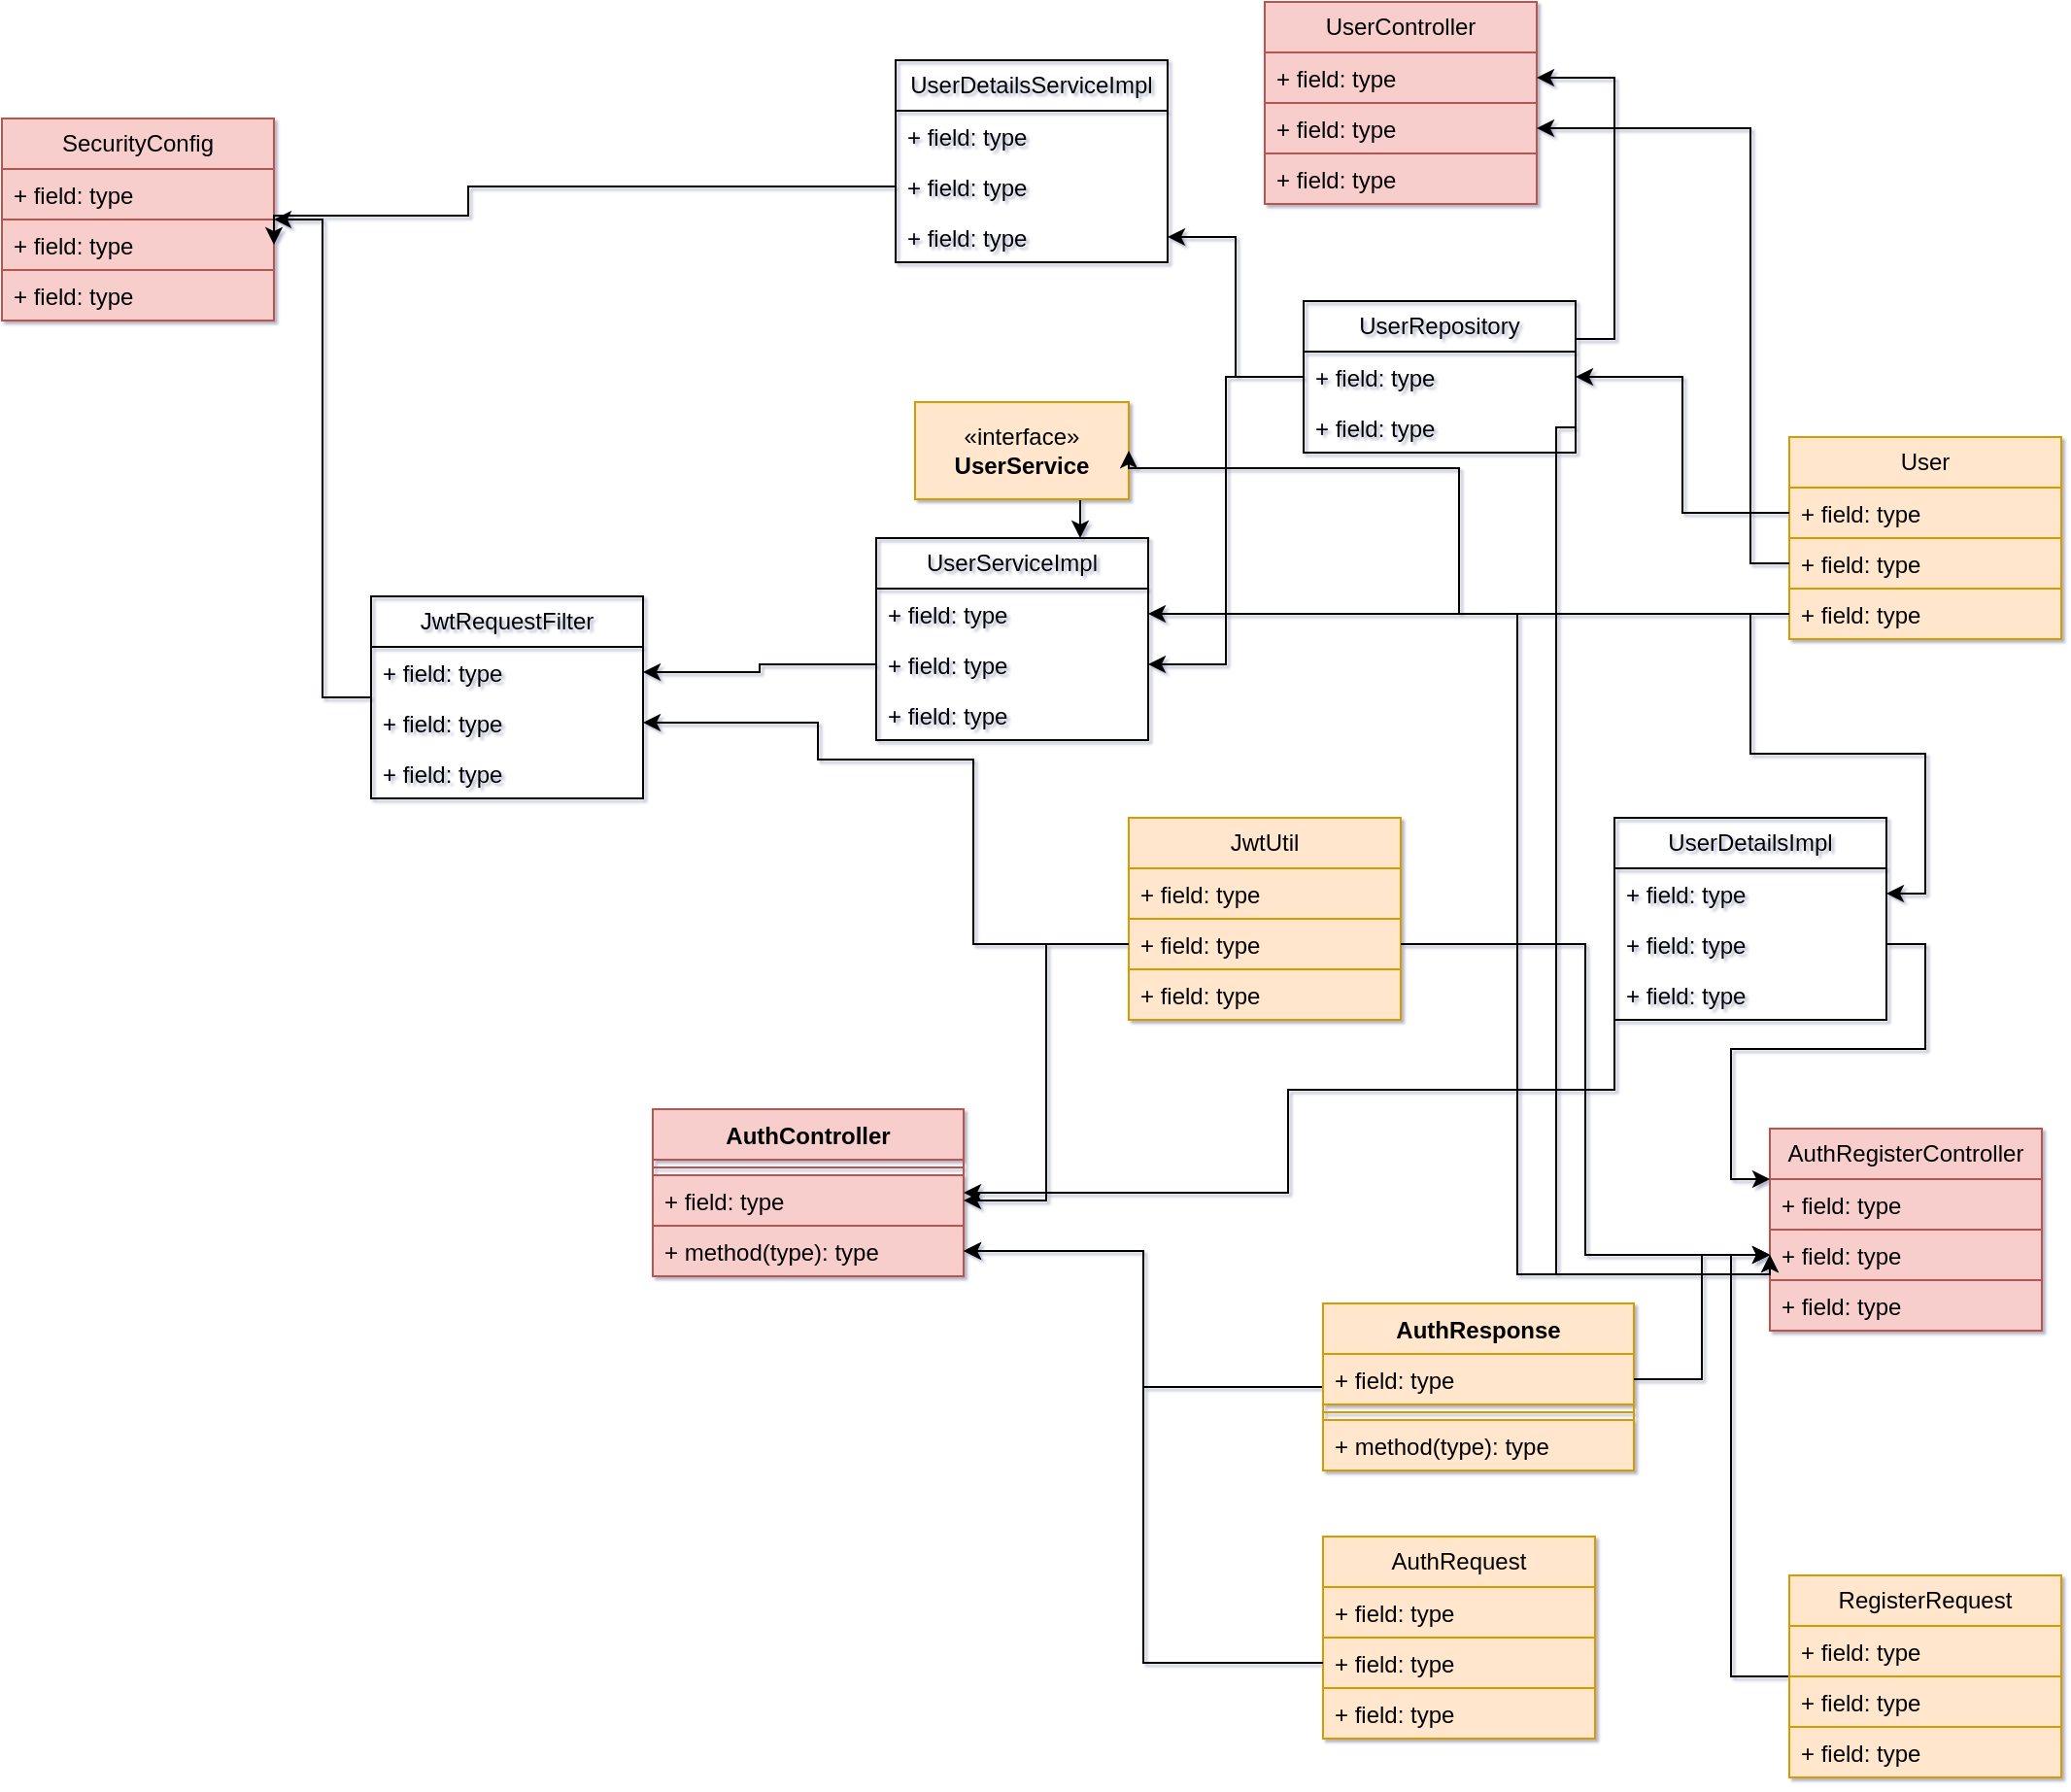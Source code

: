 <mxfile version="27.0.6">
  <diagram name="Página-1" id="gnQo8Tf9oA5QqZKX7aA6">
    <mxGraphModel dx="1042" dy="561" grid="1" gridSize="10" guides="1" tooltips="1" connect="1" arrows="1" fold="1" page="1" pageScale="1" pageWidth="1169" pageHeight="827" background="none" math="0" shadow="1">
      <root>
        <mxCell id="0" />
        <mxCell id="1" parent="0" />
        <mxCell id="LLa0DtGKEp2jdw4a15Qn-7" value="AuthController" style="swimlane;fontStyle=1;align=center;verticalAlign=top;childLayout=stackLayout;horizontal=1;startSize=26;horizontalStack=0;resizeParent=1;resizeParentMax=0;resizeLast=0;collapsible=1;marginBottom=0;whiteSpace=wrap;html=1;fillColor=#f8cecc;strokeColor=#b85450;" parent="1" vertex="1">
          <mxGeometry x="425" y="600" width="160" height="86" as="geometry" />
        </mxCell>
        <mxCell id="LLa0DtGKEp2jdw4a15Qn-9" value="" style="line;strokeWidth=1;fillColor=#f8cecc;align=left;verticalAlign=middle;spacingTop=-1;spacingLeft=3;spacingRight=3;rotatable=0;labelPosition=right;points=[];portConstraint=eastwest;strokeColor=#b85450;" parent="LLa0DtGKEp2jdw4a15Qn-7" vertex="1">
          <mxGeometry y="26" width="160" height="8" as="geometry" />
        </mxCell>
        <mxCell id="LLa0DtGKEp2jdw4a15Qn-8" value="+ field: type" style="text;strokeColor=#b85450;fillColor=#f8cecc;align=left;verticalAlign=top;spacingLeft=4;spacingRight=4;overflow=hidden;rotatable=0;points=[[0,0.5],[1,0.5]];portConstraint=eastwest;whiteSpace=wrap;html=1;" parent="LLa0DtGKEp2jdw4a15Qn-7" vertex="1">
          <mxGeometry y="34" width="160" height="26" as="geometry" />
        </mxCell>
        <mxCell id="LLa0DtGKEp2jdw4a15Qn-10" value="+ method(type): type" style="text;strokeColor=#b85450;fillColor=#f8cecc;align=left;verticalAlign=top;spacingLeft=4;spacingRight=4;overflow=hidden;rotatable=0;points=[[0,0.5],[1,0.5]];portConstraint=eastwest;whiteSpace=wrap;html=1;" parent="LLa0DtGKEp2jdw4a15Qn-7" vertex="1">
          <mxGeometry y="60" width="160" height="26" as="geometry" />
        </mxCell>
        <mxCell id="LLa0DtGKEp2jdw4a15Qn-11" value="SecurityConfig" style="swimlane;fontStyle=0;childLayout=stackLayout;horizontal=1;startSize=26;fillColor=#f8cecc;horizontalStack=0;resizeParent=1;resizeParentMax=0;resizeLast=0;collapsible=1;marginBottom=0;whiteSpace=wrap;html=1;strokeColor=#b85450;" parent="1" vertex="1">
          <mxGeometry x="90" y="90" width="140" height="104" as="geometry" />
        </mxCell>
        <mxCell id="LLa0DtGKEp2jdw4a15Qn-12" value="+ field: type" style="text;strokeColor=#b85450;fillColor=#f8cecc;align=left;verticalAlign=top;spacingLeft=4;spacingRight=4;overflow=hidden;rotatable=0;points=[[0,0.5],[1,0.5]];portConstraint=eastwest;whiteSpace=wrap;html=1;" parent="LLa0DtGKEp2jdw4a15Qn-11" vertex="1">
          <mxGeometry y="26" width="140" height="26" as="geometry" />
        </mxCell>
        <mxCell id="LLa0DtGKEp2jdw4a15Qn-13" value="+ field: type" style="text;strokeColor=#b85450;fillColor=#f8cecc;align=left;verticalAlign=top;spacingLeft=4;spacingRight=4;overflow=hidden;rotatable=0;points=[[0,0.5],[1,0.5]];portConstraint=eastwest;whiteSpace=wrap;html=1;" parent="LLa0DtGKEp2jdw4a15Qn-11" vertex="1">
          <mxGeometry y="52" width="140" height="26" as="geometry" />
        </mxCell>
        <mxCell id="LLa0DtGKEp2jdw4a15Qn-14" value="+ field: type" style="text;strokeColor=#b85450;fillColor=#f8cecc;align=left;verticalAlign=top;spacingLeft=4;spacingRight=4;overflow=hidden;rotatable=0;points=[[0,0.5],[1,0.5]];portConstraint=eastwest;whiteSpace=wrap;html=1;" parent="LLa0DtGKEp2jdw4a15Qn-11" vertex="1">
          <mxGeometry y="78" width="140" height="26" as="geometry" />
        </mxCell>
        <mxCell id="LLa0DtGKEp2jdw4a15Qn-15" value="UserController" style="swimlane;fontStyle=0;childLayout=stackLayout;horizontal=1;startSize=26;fillColor=#f8cecc;horizontalStack=0;resizeParent=1;resizeParentMax=0;resizeLast=0;collapsible=1;marginBottom=0;whiteSpace=wrap;html=1;strokeColor=#b85450;" parent="1" vertex="1">
          <mxGeometry x="740" y="30" width="140" height="104" as="geometry" />
        </mxCell>
        <mxCell id="LLa0DtGKEp2jdw4a15Qn-16" value="+ field: type" style="text;strokeColor=#b85450;fillColor=#f8cecc;align=left;verticalAlign=top;spacingLeft=4;spacingRight=4;overflow=hidden;rotatable=0;points=[[0,0.5],[1,0.5]];portConstraint=eastwest;whiteSpace=wrap;html=1;" parent="LLa0DtGKEp2jdw4a15Qn-15" vertex="1">
          <mxGeometry y="26" width="140" height="26" as="geometry" />
        </mxCell>
        <mxCell id="LLa0DtGKEp2jdw4a15Qn-17" value="+ field: type" style="text;strokeColor=#b85450;fillColor=#f8cecc;align=left;verticalAlign=top;spacingLeft=4;spacingRight=4;overflow=hidden;rotatable=0;points=[[0,0.5],[1,0.5]];portConstraint=eastwest;whiteSpace=wrap;html=1;" parent="LLa0DtGKEp2jdw4a15Qn-15" vertex="1">
          <mxGeometry y="52" width="140" height="26" as="geometry" />
        </mxCell>
        <mxCell id="LLa0DtGKEp2jdw4a15Qn-18" value="+ field: type" style="text;strokeColor=#b85450;fillColor=#f8cecc;align=left;verticalAlign=top;spacingLeft=4;spacingRight=4;overflow=hidden;rotatable=0;points=[[0,0.5],[1,0.5]];portConstraint=eastwest;whiteSpace=wrap;html=1;" parent="LLa0DtGKEp2jdw4a15Qn-15" vertex="1">
          <mxGeometry y="78" width="140" height="26" as="geometry" />
        </mxCell>
        <mxCell id="LLa0DtGKEp2jdw4a15Qn-19" value="User" style="swimlane;fontStyle=0;childLayout=stackLayout;horizontal=1;startSize=26;fillColor=#ffe6cc;horizontalStack=0;resizeParent=1;resizeParentMax=0;resizeLast=0;collapsible=1;marginBottom=0;whiteSpace=wrap;html=1;strokeColor=#d79b00;" parent="1" vertex="1">
          <mxGeometry x="1010" y="254" width="140" height="104" as="geometry" />
        </mxCell>
        <mxCell id="LLa0DtGKEp2jdw4a15Qn-20" value="+ field: type" style="text;strokeColor=#d79b00;fillColor=#ffe6cc;align=left;verticalAlign=top;spacingLeft=4;spacingRight=4;overflow=hidden;rotatable=0;points=[[0,0.5],[1,0.5]];portConstraint=eastwest;whiteSpace=wrap;html=1;" parent="LLa0DtGKEp2jdw4a15Qn-19" vertex="1">
          <mxGeometry y="26" width="140" height="26" as="geometry" />
        </mxCell>
        <mxCell id="LLa0DtGKEp2jdw4a15Qn-21" value="+ field: type" style="text;strokeColor=#d79b00;fillColor=#ffe6cc;align=left;verticalAlign=top;spacingLeft=4;spacingRight=4;overflow=hidden;rotatable=0;points=[[0,0.5],[1,0.5]];portConstraint=eastwest;whiteSpace=wrap;html=1;" parent="LLa0DtGKEp2jdw4a15Qn-19" vertex="1">
          <mxGeometry y="52" width="140" height="26" as="geometry" />
        </mxCell>
        <mxCell id="LLa0DtGKEp2jdw4a15Qn-22" value="+ field: type" style="text;strokeColor=#d79b00;fillColor=#ffe6cc;align=left;verticalAlign=top;spacingLeft=4;spacingRight=4;overflow=hidden;rotatable=0;points=[[0,0.5],[1,0.5]];portConstraint=eastwest;whiteSpace=wrap;html=1;" parent="LLa0DtGKEp2jdw4a15Qn-19" vertex="1">
          <mxGeometry y="78" width="140" height="26" as="geometry" />
        </mxCell>
        <mxCell id="LLa0DtGKEp2jdw4a15Qn-23" value="UserRepository" style="swimlane;fontStyle=0;childLayout=stackLayout;horizontal=1;startSize=26;fillColor=none;horizontalStack=0;resizeParent=1;resizeParentMax=0;resizeLast=0;collapsible=1;marginBottom=0;whiteSpace=wrap;html=1;" parent="1" vertex="1">
          <mxGeometry x="760" y="184" width="140" height="78" as="geometry" />
        </mxCell>
        <mxCell id="LLa0DtGKEp2jdw4a15Qn-25" value="+ field: type" style="text;strokeColor=none;fillColor=none;align=left;verticalAlign=top;spacingLeft=4;spacingRight=4;overflow=hidden;rotatable=0;points=[[0,0.5],[1,0.5]];portConstraint=eastwest;whiteSpace=wrap;html=1;" parent="LLa0DtGKEp2jdw4a15Qn-23" vertex="1">
          <mxGeometry y="26" width="140" height="26" as="geometry" />
        </mxCell>
        <mxCell id="LLa0DtGKEp2jdw4a15Qn-26" value="+ field: type" style="text;strokeColor=none;fillColor=none;align=left;verticalAlign=top;spacingLeft=4;spacingRight=4;overflow=hidden;rotatable=0;points=[[0,0.5],[1,0.5]];portConstraint=eastwest;whiteSpace=wrap;html=1;" parent="LLa0DtGKEp2jdw4a15Qn-23" vertex="1">
          <mxGeometry y="52" width="140" height="26" as="geometry" />
        </mxCell>
        <mxCell id="LLa0DtGKEp2jdw4a15Qn-28" value="AuthRequest" style="swimlane;fontStyle=0;childLayout=stackLayout;horizontal=1;startSize=26;fillColor=#ffe6cc;horizontalStack=0;resizeParent=1;resizeParentMax=0;resizeLast=0;collapsible=1;marginBottom=0;whiteSpace=wrap;html=1;strokeColor=#d79b00;" parent="1" vertex="1">
          <mxGeometry x="770" y="820" width="140" height="104" as="geometry" />
        </mxCell>
        <mxCell id="LLa0DtGKEp2jdw4a15Qn-29" value="+ field: type" style="text;strokeColor=#d79b00;fillColor=#ffe6cc;align=left;verticalAlign=top;spacingLeft=4;spacingRight=4;overflow=hidden;rotatable=0;points=[[0,0.5],[1,0.5]];portConstraint=eastwest;whiteSpace=wrap;html=1;" parent="LLa0DtGKEp2jdw4a15Qn-28" vertex="1">
          <mxGeometry y="26" width="140" height="26" as="geometry" />
        </mxCell>
        <mxCell id="LLa0DtGKEp2jdw4a15Qn-30" value="+ field: type" style="text;strokeColor=#d79b00;fillColor=#ffe6cc;align=left;verticalAlign=top;spacingLeft=4;spacingRight=4;overflow=hidden;rotatable=0;points=[[0,0.5],[1,0.5]];portConstraint=eastwest;whiteSpace=wrap;html=1;" parent="LLa0DtGKEp2jdw4a15Qn-28" vertex="1">
          <mxGeometry y="52" width="140" height="26" as="geometry" />
        </mxCell>
        <mxCell id="LLa0DtGKEp2jdw4a15Qn-31" value="+ field: type" style="text;strokeColor=#d79b00;fillColor=#ffe6cc;align=left;verticalAlign=top;spacingLeft=4;spacingRight=4;overflow=hidden;rotatable=0;points=[[0,0.5],[1,0.5]];portConstraint=eastwest;whiteSpace=wrap;html=1;" parent="LLa0DtGKEp2jdw4a15Qn-28" vertex="1">
          <mxGeometry y="78" width="140" height="26" as="geometry" />
        </mxCell>
        <mxCell id="LLa0DtGKEp2jdw4a15Qn-124" style="edgeStyle=orthogonalEdgeStyle;rounded=0;orthogonalLoop=1;jettySize=auto;html=1;exitX=0;exitY=0.5;exitDx=0;exitDy=0;" parent="1" source="LLa0DtGKEp2jdw4a15Qn-32" target="LLa0DtGKEp2jdw4a15Qn-10" edge="1">
          <mxGeometry relative="1" as="geometry" />
        </mxCell>
        <mxCell id="LLa0DtGKEp2jdw4a15Qn-32" value="AuthResponse" style="swimlane;fontStyle=1;align=center;verticalAlign=top;childLayout=stackLayout;horizontal=1;startSize=26;horizontalStack=0;resizeParent=1;resizeParentMax=0;resizeLast=0;collapsible=1;marginBottom=0;whiteSpace=wrap;html=1;fillColor=#ffe6cc;strokeColor=#d79b00;" parent="1" vertex="1">
          <mxGeometry x="770" y="700" width="160" height="86" as="geometry" />
        </mxCell>
        <mxCell id="LLa0DtGKEp2jdw4a15Qn-33" value="+ field: type" style="text;strokeColor=#d79b00;fillColor=#ffe6cc;align=left;verticalAlign=top;spacingLeft=4;spacingRight=4;overflow=hidden;rotatable=0;points=[[0,0.5],[1,0.5]];portConstraint=eastwest;whiteSpace=wrap;html=1;" parent="LLa0DtGKEp2jdw4a15Qn-32" vertex="1">
          <mxGeometry y="26" width="160" height="26" as="geometry" />
        </mxCell>
        <mxCell id="LLa0DtGKEp2jdw4a15Qn-34" value="" style="line;strokeWidth=1;fillColor=#ffe6cc;align=left;verticalAlign=middle;spacingTop=-1;spacingLeft=3;spacingRight=3;rotatable=0;labelPosition=right;points=[];portConstraint=eastwest;strokeColor=#d79b00;" parent="LLa0DtGKEp2jdw4a15Qn-32" vertex="1">
          <mxGeometry y="52" width="160" height="8" as="geometry" />
        </mxCell>
        <mxCell id="LLa0DtGKEp2jdw4a15Qn-35" value="+ method(type): type" style="text;strokeColor=#d79b00;fillColor=#ffe6cc;align=left;verticalAlign=top;spacingLeft=4;spacingRight=4;overflow=hidden;rotatable=0;points=[[0,0.5],[1,0.5]];portConstraint=eastwest;whiteSpace=wrap;html=1;" parent="LLa0DtGKEp2jdw4a15Qn-32" vertex="1">
          <mxGeometry y="60" width="160" height="26" as="geometry" />
        </mxCell>
        <mxCell id="LLa0DtGKEp2jdw4a15Qn-133" style="edgeStyle=orthogonalEdgeStyle;rounded=0;orthogonalLoop=1;jettySize=auto;html=1;exitX=0;exitY=0.5;exitDx=0;exitDy=0;entryX=0;entryY=0.5;entryDx=0;entryDy=0;" parent="1" source="LLa0DtGKEp2jdw4a15Qn-36" target="LLa0DtGKEp2jdw4a15Qn-79" edge="1">
          <mxGeometry relative="1" as="geometry" />
        </mxCell>
        <mxCell id="LLa0DtGKEp2jdw4a15Qn-36" value="RegisterRequest" style="swimlane;fontStyle=0;childLayout=stackLayout;horizontal=1;startSize=26;fillColor=#ffe6cc;horizontalStack=0;resizeParent=1;resizeParentMax=0;resizeLast=0;collapsible=1;marginBottom=0;whiteSpace=wrap;html=1;strokeColor=#d79b00;" parent="1" vertex="1">
          <mxGeometry x="1010" y="840" width="140" height="104" as="geometry" />
        </mxCell>
        <mxCell id="LLa0DtGKEp2jdw4a15Qn-37" value="+ field: type" style="text;strokeColor=#d79b00;fillColor=#ffe6cc;align=left;verticalAlign=top;spacingLeft=4;spacingRight=4;overflow=hidden;rotatable=0;points=[[0,0.5],[1,0.5]];portConstraint=eastwest;whiteSpace=wrap;html=1;" parent="LLa0DtGKEp2jdw4a15Qn-36" vertex="1">
          <mxGeometry y="26" width="140" height="26" as="geometry" />
        </mxCell>
        <mxCell id="LLa0DtGKEp2jdw4a15Qn-38" value="+ field: type" style="text;strokeColor=#d79b00;fillColor=#ffe6cc;align=left;verticalAlign=top;spacingLeft=4;spacingRight=4;overflow=hidden;rotatable=0;points=[[0,0.5],[1,0.5]];portConstraint=eastwest;whiteSpace=wrap;html=1;" parent="LLa0DtGKEp2jdw4a15Qn-36" vertex="1">
          <mxGeometry y="52" width="140" height="26" as="geometry" />
        </mxCell>
        <mxCell id="LLa0DtGKEp2jdw4a15Qn-39" value="+ field: type" style="text;strokeColor=#d79b00;fillColor=#ffe6cc;align=left;verticalAlign=top;spacingLeft=4;spacingRight=4;overflow=hidden;rotatable=0;points=[[0,0.5],[1,0.5]];portConstraint=eastwest;whiteSpace=wrap;html=1;" parent="LLa0DtGKEp2jdw4a15Qn-36" vertex="1">
          <mxGeometry y="78" width="140" height="26" as="geometry" />
        </mxCell>
        <mxCell id="LLa0DtGKEp2jdw4a15Qn-47" value="UserDetailsServiceImpl" style="swimlane;fontStyle=0;childLayout=stackLayout;horizontal=1;startSize=26;fillColor=none;horizontalStack=0;resizeParent=1;resizeParentMax=0;resizeLast=0;collapsible=1;marginBottom=0;whiteSpace=wrap;html=1;" parent="1" vertex="1">
          <mxGeometry x="550" y="60" width="140" height="104" as="geometry" />
        </mxCell>
        <mxCell id="LLa0DtGKEp2jdw4a15Qn-48" value="+ field: type" style="text;strokeColor=none;fillColor=none;align=left;verticalAlign=top;spacingLeft=4;spacingRight=4;overflow=hidden;rotatable=0;points=[[0,0.5],[1,0.5]];portConstraint=eastwest;whiteSpace=wrap;html=1;" parent="LLa0DtGKEp2jdw4a15Qn-47" vertex="1">
          <mxGeometry y="26" width="140" height="26" as="geometry" />
        </mxCell>
        <mxCell id="LLa0DtGKEp2jdw4a15Qn-49" value="+ field: type" style="text;strokeColor=none;fillColor=none;align=left;verticalAlign=top;spacingLeft=4;spacingRight=4;overflow=hidden;rotatable=0;points=[[0,0.5],[1,0.5]];portConstraint=eastwest;whiteSpace=wrap;html=1;" parent="LLa0DtGKEp2jdw4a15Qn-47" vertex="1">
          <mxGeometry y="52" width="140" height="26" as="geometry" />
        </mxCell>
        <mxCell id="LLa0DtGKEp2jdw4a15Qn-50" value="+ field: type" style="text;strokeColor=none;fillColor=none;align=left;verticalAlign=top;spacingLeft=4;spacingRight=4;overflow=hidden;rotatable=0;points=[[0,0.5],[1,0.5]];portConstraint=eastwest;whiteSpace=wrap;html=1;" parent="LLa0DtGKEp2jdw4a15Qn-47" vertex="1">
          <mxGeometry y="78" width="140" height="26" as="geometry" />
        </mxCell>
        <mxCell id="LLa0DtGKEp2jdw4a15Qn-66" style="edgeStyle=orthogonalEdgeStyle;rounded=0;orthogonalLoop=1;jettySize=auto;html=1;exitX=0.75;exitY=1;exitDx=0;exitDy=0;entryX=0.75;entryY=0;entryDx=0;entryDy=0;" parent="1" source="LLa0DtGKEp2jdw4a15Qn-60" target="LLa0DtGKEp2jdw4a15Qn-61" edge="1">
          <mxGeometry relative="1" as="geometry" />
        </mxCell>
        <mxCell id="LLa0DtGKEp2jdw4a15Qn-60" value="«interface»&lt;br&gt;&lt;b&gt;UserService&lt;/b&gt;" style="html=1;whiteSpace=wrap;fillColor=#ffe6cc;strokeColor=#d79b00;" parent="1" vertex="1">
          <mxGeometry x="560" y="236" width="110" height="50" as="geometry" />
        </mxCell>
        <mxCell id="LLa0DtGKEp2jdw4a15Qn-61" value="UserServiceImpl" style="swimlane;fontStyle=0;childLayout=stackLayout;horizontal=1;startSize=26;fillColor=none;horizontalStack=0;resizeParent=1;resizeParentMax=0;resizeLast=0;collapsible=1;marginBottom=0;whiteSpace=wrap;html=1;" parent="1" vertex="1">
          <mxGeometry x="540" y="306" width="140" height="104" as="geometry" />
        </mxCell>
        <mxCell id="LLa0DtGKEp2jdw4a15Qn-62" value="+ field: type" style="text;strokeColor=none;fillColor=none;align=left;verticalAlign=top;spacingLeft=4;spacingRight=4;overflow=hidden;rotatable=0;points=[[0,0.5],[1,0.5]];portConstraint=eastwest;whiteSpace=wrap;html=1;" parent="LLa0DtGKEp2jdw4a15Qn-61" vertex="1">
          <mxGeometry y="26" width="140" height="26" as="geometry" />
        </mxCell>
        <mxCell id="LLa0DtGKEp2jdw4a15Qn-63" value="+ field: type" style="text;strokeColor=none;fillColor=none;align=left;verticalAlign=top;spacingLeft=4;spacingRight=4;overflow=hidden;rotatable=0;points=[[0,0.5],[1,0.5]];portConstraint=eastwest;whiteSpace=wrap;html=1;" parent="LLa0DtGKEp2jdw4a15Qn-61" vertex="1">
          <mxGeometry y="52" width="140" height="26" as="geometry" />
        </mxCell>
        <mxCell id="LLa0DtGKEp2jdw4a15Qn-64" value="+ field: type" style="text;strokeColor=none;fillColor=none;align=left;verticalAlign=top;spacingLeft=4;spacingRight=4;overflow=hidden;rotatable=0;points=[[0,0.5],[1,0.5]];portConstraint=eastwest;whiteSpace=wrap;html=1;" parent="LLa0DtGKEp2jdw4a15Qn-61" vertex="1">
          <mxGeometry y="78" width="140" height="26" as="geometry" />
        </mxCell>
        <mxCell id="LLa0DtGKEp2jdw4a15Qn-72" value="JwtUtil" style="swimlane;fontStyle=0;childLayout=stackLayout;horizontal=1;startSize=26;fillColor=#ffe6cc;horizontalStack=0;resizeParent=1;resizeParentMax=0;resizeLast=0;collapsible=1;marginBottom=0;whiteSpace=wrap;html=1;strokeColor=#d79b00;" parent="1" vertex="1">
          <mxGeometry x="670" y="450" width="140" height="104" as="geometry" />
        </mxCell>
        <mxCell id="LLa0DtGKEp2jdw4a15Qn-73" value="+ field: type" style="text;strokeColor=#d79b00;fillColor=#ffe6cc;align=left;verticalAlign=top;spacingLeft=4;spacingRight=4;overflow=hidden;rotatable=0;points=[[0,0.5],[1,0.5]];portConstraint=eastwest;whiteSpace=wrap;html=1;" parent="LLa0DtGKEp2jdw4a15Qn-72" vertex="1">
          <mxGeometry y="26" width="140" height="26" as="geometry" />
        </mxCell>
        <mxCell id="LLa0DtGKEp2jdw4a15Qn-74" value="+ field: type" style="text;strokeColor=#d79b00;fillColor=#ffe6cc;align=left;verticalAlign=top;spacingLeft=4;spacingRight=4;overflow=hidden;rotatable=0;points=[[0,0.5],[1,0.5]];portConstraint=eastwest;whiteSpace=wrap;html=1;" parent="LLa0DtGKEp2jdw4a15Qn-72" vertex="1">
          <mxGeometry y="52" width="140" height="26" as="geometry" />
        </mxCell>
        <mxCell id="LLa0DtGKEp2jdw4a15Qn-75" value="+ field: type" style="text;strokeColor=#d79b00;fillColor=#ffe6cc;align=left;verticalAlign=top;spacingLeft=4;spacingRight=4;overflow=hidden;rotatable=0;points=[[0,0.5],[1,0.5]];portConstraint=eastwest;whiteSpace=wrap;html=1;" parent="LLa0DtGKEp2jdw4a15Qn-72" vertex="1">
          <mxGeometry y="78" width="140" height="26" as="geometry" />
        </mxCell>
        <mxCell id="LLa0DtGKEp2jdw4a15Qn-77" value="AuthRegisterController" style="swimlane;fontStyle=0;childLayout=stackLayout;horizontal=1;startSize=26;fillColor=#f8cecc;horizontalStack=0;resizeParent=1;resizeParentMax=0;resizeLast=0;collapsible=1;marginBottom=0;whiteSpace=wrap;html=1;strokeColor=#b85450;" parent="1" vertex="1">
          <mxGeometry x="1000" y="610" width="140" height="104" as="geometry" />
        </mxCell>
        <mxCell id="LLa0DtGKEp2jdw4a15Qn-78" value="+ field: type" style="text;strokeColor=#b85450;fillColor=#f8cecc;align=left;verticalAlign=top;spacingLeft=4;spacingRight=4;overflow=hidden;rotatable=0;points=[[0,0.5],[1,0.5]];portConstraint=eastwest;whiteSpace=wrap;html=1;" parent="LLa0DtGKEp2jdw4a15Qn-77" vertex="1">
          <mxGeometry y="26" width="140" height="26" as="geometry" />
        </mxCell>
        <mxCell id="LLa0DtGKEp2jdw4a15Qn-79" value="+ field: type" style="text;strokeColor=#b85450;fillColor=#f8cecc;align=left;verticalAlign=top;spacingLeft=4;spacingRight=4;overflow=hidden;rotatable=0;points=[[0,0.5],[1,0.5]];portConstraint=eastwest;whiteSpace=wrap;html=1;" parent="LLa0DtGKEp2jdw4a15Qn-77" vertex="1">
          <mxGeometry y="52" width="140" height="26" as="geometry" />
        </mxCell>
        <mxCell id="LLa0DtGKEp2jdw4a15Qn-80" value="+ field: type" style="text;strokeColor=#b85450;fillColor=#f8cecc;align=left;verticalAlign=top;spacingLeft=4;spacingRight=4;overflow=hidden;rotatable=0;points=[[0,0.5],[1,0.5]];portConstraint=eastwest;whiteSpace=wrap;html=1;" parent="LLa0DtGKEp2jdw4a15Qn-77" vertex="1">
          <mxGeometry y="78" width="140" height="26" as="geometry" />
        </mxCell>
        <mxCell id="LLa0DtGKEp2jdw4a15Qn-134" style="edgeStyle=orthogonalEdgeStyle;rounded=0;orthogonalLoop=1;jettySize=auto;html=1;exitX=0;exitY=0.5;exitDx=0;exitDy=0;entryX=1;entryY=0.5;entryDx=0;entryDy=0;" parent="1" source="LLa0DtGKEp2jdw4a15Qn-93" target="LLa0DtGKEp2jdw4a15Qn-11" edge="1">
          <mxGeometry relative="1" as="geometry" />
        </mxCell>
        <mxCell id="LLa0DtGKEp2jdw4a15Qn-93" value="JwtRequestFilter" style="swimlane;fontStyle=0;childLayout=stackLayout;horizontal=1;startSize=26;fillColor=none;horizontalStack=0;resizeParent=1;resizeParentMax=0;resizeLast=0;collapsible=1;marginBottom=0;whiteSpace=wrap;html=1;" parent="1" vertex="1">
          <mxGeometry x="280" y="336" width="140" height="104" as="geometry" />
        </mxCell>
        <mxCell id="LLa0DtGKEp2jdw4a15Qn-94" value="+ field: type" style="text;strokeColor=none;fillColor=none;align=left;verticalAlign=top;spacingLeft=4;spacingRight=4;overflow=hidden;rotatable=0;points=[[0,0.5],[1,0.5]];portConstraint=eastwest;whiteSpace=wrap;html=1;" parent="LLa0DtGKEp2jdw4a15Qn-93" vertex="1">
          <mxGeometry y="26" width="140" height="26" as="geometry" />
        </mxCell>
        <mxCell id="LLa0DtGKEp2jdw4a15Qn-95" value="+ field: type" style="text;strokeColor=none;fillColor=none;align=left;verticalAlign=top;spacingLeft=4;spacingRight=4;overflow=hidden;rotatable=0;points=[[0,0.5],[1,0.5]];portConstraint=eastwest;whiteSpace=wrap;html=1;" parent="LLa0DtGKEp2jdw4a15Qn-93" vertex="1">
          <mxGeometry y="52" width="140" height="26" as="geometry" />
        </mxCell>
        <mxCell id="LLa0DtGKEp2jdw4a15Qn-96" value="+ field: type" style="text;strokeColor=none;fillColor=none;align=left;verticalAlign=top;spacingLeft=4;spacingRight=4;overflow=hidden;rotatable=0;points=[[0,0.5],[1,0.5]];portConstraint=eastwest;whiteSpace=wrap;html=1;" parent="LLa0DtGKEp2jdw4a15Qn-93" vertex="1">
          <mxGeometry y="78" width="140" height="26" as="geometry" />
        </mxCell>
        <mxCell id="LLa0DtGKEp2jdw4a15Qn-122" style="edgeStyle=orthogonalEdgeStyle;rounded=0;orthogonalLoop=1;jettySize=auto;html=1;exitX=0;exitY=0.5;exitDx=0;exitDy=0;entryX=1;entryY=0.5;entryDx=0;entryDy=0;" parent="1" source="LLa0DtGKEp2jdw4a15Qn-42" target="LLa0DtGKEp2jdw4a15Qn-7" edge="1">
          <mxGeometry relative="1" as="geometry">
            <Array as="points">
              <mxPoint x="920" y="590" />
              <mxPoint x="752" y="590" />
              <mxPoint x="752" y="643" />
            </Array>
          </mxGeometry>
        </mxCell>
        <mxCell id="LLa0DtGKEp2jdw4a15Qn-42" value="UserDetailsImpl" style="swimlane;fontStyle=0;childLayout=stackLayout;horizontal=1;startSize=26;fillColor=none;horizontalStack=0;resizeParent=1;resizeParentMax=0;resizeLast=0;collapsible=1;marginBottom=0;whiteSpace=wrap;html=1;" parent="1" vertex="1">
          <mxGeometry x="920" y="450" width="140" height="104" as="geometry" />
        </mxCell>
        <mxCell id="LLa0DtGKEp2jdw4a15Qn-43" value="+ field: type" style="text;strokeColor=none;fillColor=none;align=left;verticalAlign=top;spacingLeft=4;spacingRight=4;overflow=hidden;rotatable=0;points=[[0,0.5],[1,0.5]];portConstraint=eastwest;whiteSpace=wrap;html=1;" parent="LLa0DtGKEp2jdw4a15Qn-42" vertex="1">
          <mxGeometry y="26" width="140" height="26" as="geometry" />
        </mxCell>
        <mxCell id="LLa0DtGKEp2jdw4a15Qn-44" value="+ field: type" style="text;strokeColor=none;fillColor=none;align=left;verticalAlign=top;spacingLeft=4;spacingRight=4;overflow=hidden;rotatable=0;points=[[0,0.5],[1,0.5]];portConstraint=eastwest;whiteSpace=wrap;html=1;" parent="LLa0DtGKEp2jdw4a15Qn-42" vertex="1">
          <mxGeometry y="52" width="140" height="26" as="geometry" />
        </mxCell>
        <mxCell id="LLa0DtGKEp2jdw4a15Qn-45" value="+ field: type" style="text;strokeColor=none;fillColor=none;align=left;verticalAlign=top;spacingLeft=4;spacingRight=4;overflow=hidden;rotatable=0;points=[[0,0.5],[1,0.5]];portConstraint=eastwest;whiteSpace=wrap;html=1;" parent="LLa0DtGKEp2jdw4a15Qn-42" vertex="1">
          <mxGeometry y="78" width="140" height="26" as="geometry" />
        </mxCell>
        <mxCell id="LLa0DtGKEp2jdw4a15Qn-108" style="edgeStyle=orthogonalEdgeStyle;rounded=0;orthogonalLoop=1;jettySize=auto;html=1;exitX=0;exitY=0.5;exitDx=0;exitDy=0;entryX=1;entryY=0.5;entryDx=0;entryDy=0;" parent="1" source="LLa0DtGKEp2jdw4a15Qn-20" target="LLa0DtGKEp2jdw4a15Qn-25" edge="1">
          <mxGeometry relative="1" as="geometry" />
        </mxCell>
        <mxCell id="LLa0DtGKEp2jdw4a15Qn-109" style="edgeStyle=orthogonalEdgeStyle;rounded=0;orthogonalLoop=1;jettySize=auto;html=1;exitX=0;exitY=0.5;exitDx=0;exitDy=0;entryX=1;entryY=0.5;entryDx=0;entryDy=0;" parent="1" source="LLa0DtGKEp2jdw4a15Qn-21" target="LLa0DtGKEp2jdw4a15Qn-17" edge="1">
          <mxGeometry relative="1" as="geometry">
            <Array as="points">
              <mxPoint x="990" y="319" />
              <mxPoint x="990" y="95" />
            </Array>
          </mxGeometry>
        </mxCell>
        <mxCell id="LLa0DtGKEp2jdw4a15Qn-112" style="edgeStyle=orthogonalEdgeStyle;rounded=0;orthogonalLoop=1;jettySize=auto;html=1;exitX=1;exitY=0.25;exitDx=0;exitDy=0;entryX=1;entryY=0.5;entryDx=0;entryDy=0;" parent="1" source="LLa0DtGKEp2jdw4a15Qn-23" target="LLa0DtGKEp2jdw4a15Qn-16" edge="1">
          <mxGeometry relative="1" as="geometry" />
        </mxCell>
        <mxCell id="LLa0DtGKEp2jdw4a15Qn-113" style="edgeStyle=orthogonalEdgeStyle;rounded=0;orthogonalLoop=1;jettySize=auto;html=1;exitX=0;exitY=0.5;exitDx=0;exitDy=0;entryX=1;entryY=0.5;entryDx=0;entryDy=0;" parent="1" source="LLa0DtGKEp2jdw4a15Qn-22" target="LLa0DtGKEp2jdw4a15Qn-60" edge="1">
          <mxGeometry relative="1" as="geometry">
            <Array as="points">
              <mxPoint x="840" y="345" />
              <mxPoint x="840" y="270" />
              <mxPoint x="670" y="270" />
            </Array>
          </mxGeometry>
        </mxCell>
        <mxCell id="LLa0DtGKEp2jdw4a15Qn-114" style="edgeStyle=orthogonalEdgeStyle;rounded=0;orthogonalLoop=1;jettySize=auto;html=1;exitX=0;exitY=0.5;exitDx=0;exitDy=0;entryX=1;entryY=0.5;entryDx=0;entryDy=0;" parent="1" source="LLa0DtGKEp2jdw4a15Qn-22" target="LLa0DtGKEp2jdw4a15Qn-62" edge="1">
          <mxGeometry relative="1" as="geometry" />
        </mxCell>
        <mxCell id="LLa0DtGKEp2jdw4a15Qn-115" style="edgeStyle=orthogonalEdgeStyle;rounded=0;orthogonalLoop=1;jettySize=auto;html=1;exitX=0;exitY=0.5;exitDx=0;exitDy=0;entryX=1;entryY=0.5;entryDx=0;entryDy=0;" parent="1" source="LLa0DtGKEp2jdw4a15Qn-25" target="LLa0DtGKEp2jdw4a15Qn-63" edge="1">
          <mxGeometry relative="1" as="geometry" />
        </mxCell>
        <mxCell id="LLa0DtGKEp2jdw4a15Qn-116" style="edgeStyle=orthogonalEdgeStyle;rounded=0;orthogonalLoop=1;jettySize=auto;html=1;exitX=0;exitY=0.5;exitDx=0;exitDy=0;entryX=1;entryY=0.5;entryDx=0;entryDy=0;" parent="1" source="LLa0DtGKEp2jdw4a15Qn-25" target="LLa0DtGKEp2jdw4a15Qn-50" edge="1">
          <mxGeometry relative="1" as="geometry" />
        </mxCell>
        <mxCell id="LLa0DtGKEp2jdw4a15Qn-118" style="edgeStyle=orthogonalEdgeStyle;rounded=0;orthogonalLoop=1;jettySize=auto;html=1;exitX=0;exitY=0.5;exitDx=0;exitDy=0;entryX=1;entryY=0.5;entryDx=0;entryDy=0;" parent="1" source="LLa0DtGKEp2jdw4a15Qn-74" target="LLa0DtGKEp2jdw4a15Qn-95" edge="1">
          <mxGeometry relative="1" as="geometry">
            <Array as="points">
              <mxPoint x="590" y="515" />
              <mxPoint x="590" y="420" />
              <mxPoint x="510" y="420" />
            </Array>
          </mxGeometry>
        </mxCell>
        <mxCell id="LLa0DtGKEp2jdw4a15Qn-119" style="edgeStyle=orthogonalEdgeStyle;rounded=0;orthogonalLoop=1;jettySize=auto;html=1;exitX=0;exitY=0.5;exitDx=0;exitDy=0;entryX=1;entryY=0.5;entryDx=0;entryDy=0;" parent="1" source="LLa0DtGKEp2jdw4a15Qn-63" target="LLa0DtGKEp2jdw4a15Qn-94" edge="1">
          <mxGeometry relative="1" as="geometry" />
        </mxCell>
        <mxCell id="LLa0DtGKEp2jdw4a15Qn-121" style="edgeStyle=orthogonalEdgeStyle;rounded=0;orthogonalLoop=1;jettySize=auto;html=1;exitX=0;exitY=0.5;exitDx=0;exitDy=0;entryX=1;entryY=0.5;entryDx=0;entryDy=0;" parent="1" source="LLa0DtGKEp2jdw4a15Qn-74" target="LLa0DtGKEp2jdw4a15Qn-8" edge="1">
          <mxGeometry relative="1" as="geometry" />
        </mxCell>
        <mxCell id="LLa0DtGKEp2jdw4a15Qn-125" style="edgeStyle=orthogonalEdgeStyle;rounded=0;orthogonalLoop=1;jettySize=auto;html=1;exitX=0;exitY=0.5;exitDx=0;exitDy=0;entryX=1;entryY=0.5;entryDx=0;entryDy=0;" parent="1" source="LLa0DtGKEp2jdw4a15Qn-30" target="LLa0DtGKEp2jdw4a15Qn-10" edge="1">
          <mxGeometry relative="1" as="geometry" />
        </mxCell>
        <mxCell id="LLa0DtGKEp2jdw4a15Qn-126" style="edgeStyle=orthogonalEdgeStyle;rounded=0;orthogonalLoop=1;jettySize=auto;html=1;exitX=0;exitY=0.5;exitDx=0;exitDy=0;entryX=0;entryY=0.5;entryDx=0;entryDy=0;" parent="1" source="LLa0DtGKEp2jdw4a15Qn-22" target="LLa0DtGKEp2jdw4a15Qn-79" edge="1">
          <mxGeometry relative="1" as="geometry">
            <Array as="points">
              <mxPoint x="870" y="345" />
              <mxPoint x="870" y="685" />
            </Array>
          </mxGeometry>
        </mxCell>
        <mxCell id="LLa0DtGKEp2jdw4a15Qn-127" style="edgeStyle=orthogonalEdgeStyle;rounded=0;orthogonalLoop=1;jettySize=auto;html=1;exitX=1;exitY=0.5;exitDx=0;exitDy=0;entryX=0;entryY=0.5;entryDx=0;entryDy=0;" parent="1" source="LLa0DtGKEp2jdw4a15Qn-26" target="LLa0DtGKEp2jdw4a15Qn-79" edge="1">
          <mxGeometry relative="1" as="geometry">
            <Array as="points">
              <mxPoint x="890" y="249" />
              <mxPoint x="890" y="685" />
            </Array>
          </mxGeometry>
        </mxCell>
        <mxCell id="LLa0DtGKEp2jdw4a15Qn-128" style="edgeStyle=orthogonalEdgeStyle;rounded=0;orthogonalLoop=1;jettySize=auto;html=1;exitX=1;exitY=0.5;exitDx=0;exitDy=0;entryX=0;entryY=0.5;entryDx=0;entryDy=0;" parent="1" source="LLa0DtGKEp2jdw4a15Qn-74" target="LLa0DtGKEp2jdw4a15Qn-79" edge="1">
          <mxGeometry relative="1" as="geometry" />
        </mxCell>
        <mxCell id="LLa0DtGKEp2jdw4a15Qn-129" style="edgeStyle=orthogonalEdgeStyle;rounded=0;orthogonalLoop=1;jettySize=auto;html=1;exitX=1;exitY=0.5;exitDx=0;exitDy=0;entryX=0;entryY=0.25;entryDx=0;entryDy=0;" parent="1" source="LLa0DtGKEp2jdw4a15Qn-44" target="LLa0DtGKEp2jdw4a15Qn-77" edge="1">
          <mxGeometry relative="1" as="geometry" />
        </mxCell>
        <mxCell id="LLa0DtGKEp2jdw4a15Qn-131" style="edgeStyle=orthogonalEdgeStyle;rounded=0;orthogonalLoop=1;jettySize=auto;html=1;exitX=0;exitY=0.5;exitDx=0;exitDy=0;entryX=1;entryY=0.5;entryDx=0;entryDy=0;" parent="1" source="LLa0DtGKEp2jdw4a15Qn-22" target="LLa0DtGKEp2jdw4a15Qn-43" edge="1">
          <mxGeometry relative="1" as="geometry" />
        </mxCell>
        <mxCell id="LLa0DtGKEp2jdw4a15Qn-132" style="edgeStyle=orthogonalEdgeStyle;rounded=0;orthogonalLoop=1;jettySize=auto;html=1;exitX=1;exitY=0.5;exitDx=0;exitDy=0;entryX=0;entryY=0.5;entryDx=0;entryDy=0;" parent="1" source="LLa0DtGKEp2jdw4a15Qn-33" target="LLa0DtGKEp2jdw4a15Qn-79" edge="1">
          <mxGeometry relative="1" as="geometry" />
        </mxCell>
        <mxCell id="LLa0DtGKEp2jdw4a15Qn-135" style="edgeStyle=orthogonalEdgeStyle;rounded=0;orthogonalLoop=1;jettySize=auto;html=1;exitX=0;exitY=0.5;exitDx=0;exitDy=0;entryX=1;entryY=0.5;entryDx=0;entryDy=0;" parent="1" source="LLa0DtGKEp2jdw4a15Qn-49" target="LLa0DtGKEp2jdw4a15Qn-13" edge="1">
          <mxGeometry relative="1" as="geometry">
            <Array as="points">
              <mxPoint x="330" y="125" />
              <mxPoint x="330" y="140" />
              <mxPoint x="230" y="140" />
            </Array>
          </mxGeometry>
        </mxCell>
      </root>
    </mxGraphModel>
  </diagram>
</mxfile>
